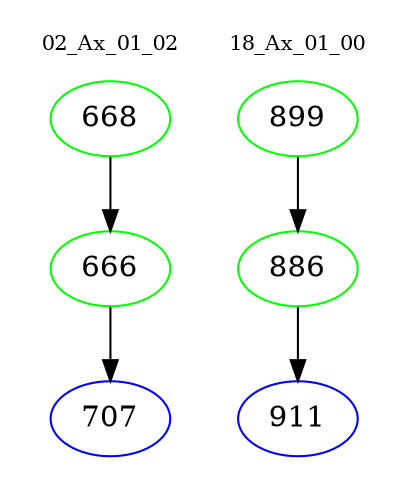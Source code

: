 digraph{
subgraph cluster_0 {
color = white
label = "02_Ax_01_02";
fontsize=10;
T0_668 [label="668", color="green"]
T0_668 -> T0_666 [color="black"]
T0_666 [label="666", color="green"]
T0_666 -> T0_707 [color="black"]
T0_707 [label="707", color="blue"]
}
subgraph cluster_1 {
color = white
label = "18_Ax_01_00";
fontsize=10;
T1_899 [label="899", color="green"]
T1_899 -> T1_886 [color="black"]
T1_886 [label="886", color="green"]
T1_886 -> T1_911 [color="black"]
T1_911 [label="911", color="blue"]
}
}
